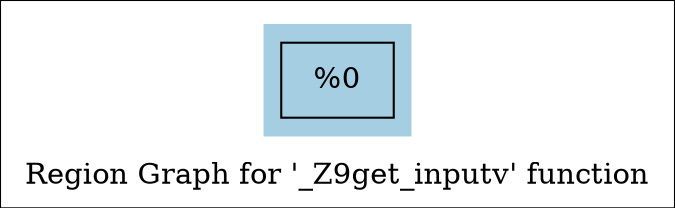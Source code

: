 digraph "Region Graph for '_Z9get_inputv' function" {
	label="Region Graph for '_Z9get_inputv' function";

	Node0xd6f040 [shape=record,label="{%0}"];
	colorscheme = "paired12"
        subgraph cluster_0xd90f40 {
          label = "";
          style = filled;
          color = 1
          Node0xd6f040;
        }
}
